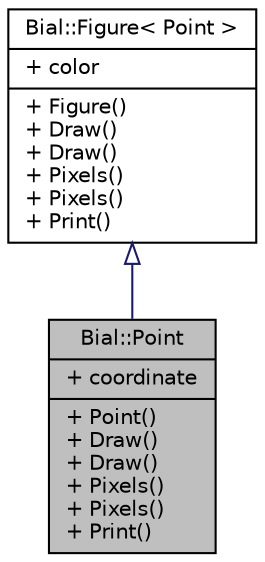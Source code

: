 digraph "Bial::Point"
{
  edge [fontname="Helvetica",fontsize="10",labelfontname="Helvetica",labelfontsize="10"];
  node [fontname="Helvetica",fontsize="10",shape=record];
  Node1 [label="{Bial::Point\n|+ coordinate\l|+ Point()\l+ Draw()\l+ Draw()\l+ Pixels()\l+ Pixels()\l+ Print()\l}",height=0.2,width=0.4,color="black", fillcolor="grey75", style="filled", fontcolor="black"];
  Node2 -> Node1 [dir="back",color="midnightblue",fontsize="10",style="solid",arrowtail="onormal",fontname="Helvetica"];
  Node2 [label="{Bial::Figure\< Point \>\n|+ color\l|+ Figure()\l+ Draw()\l+ Draw()\l+ Pixels()\l+ Pixels()\l+ Print()\l}",height=0.2,width=0.4,color="black", fillcolor="white", style="filled",URL="$class_bial_1_1_figure.html"];
}
